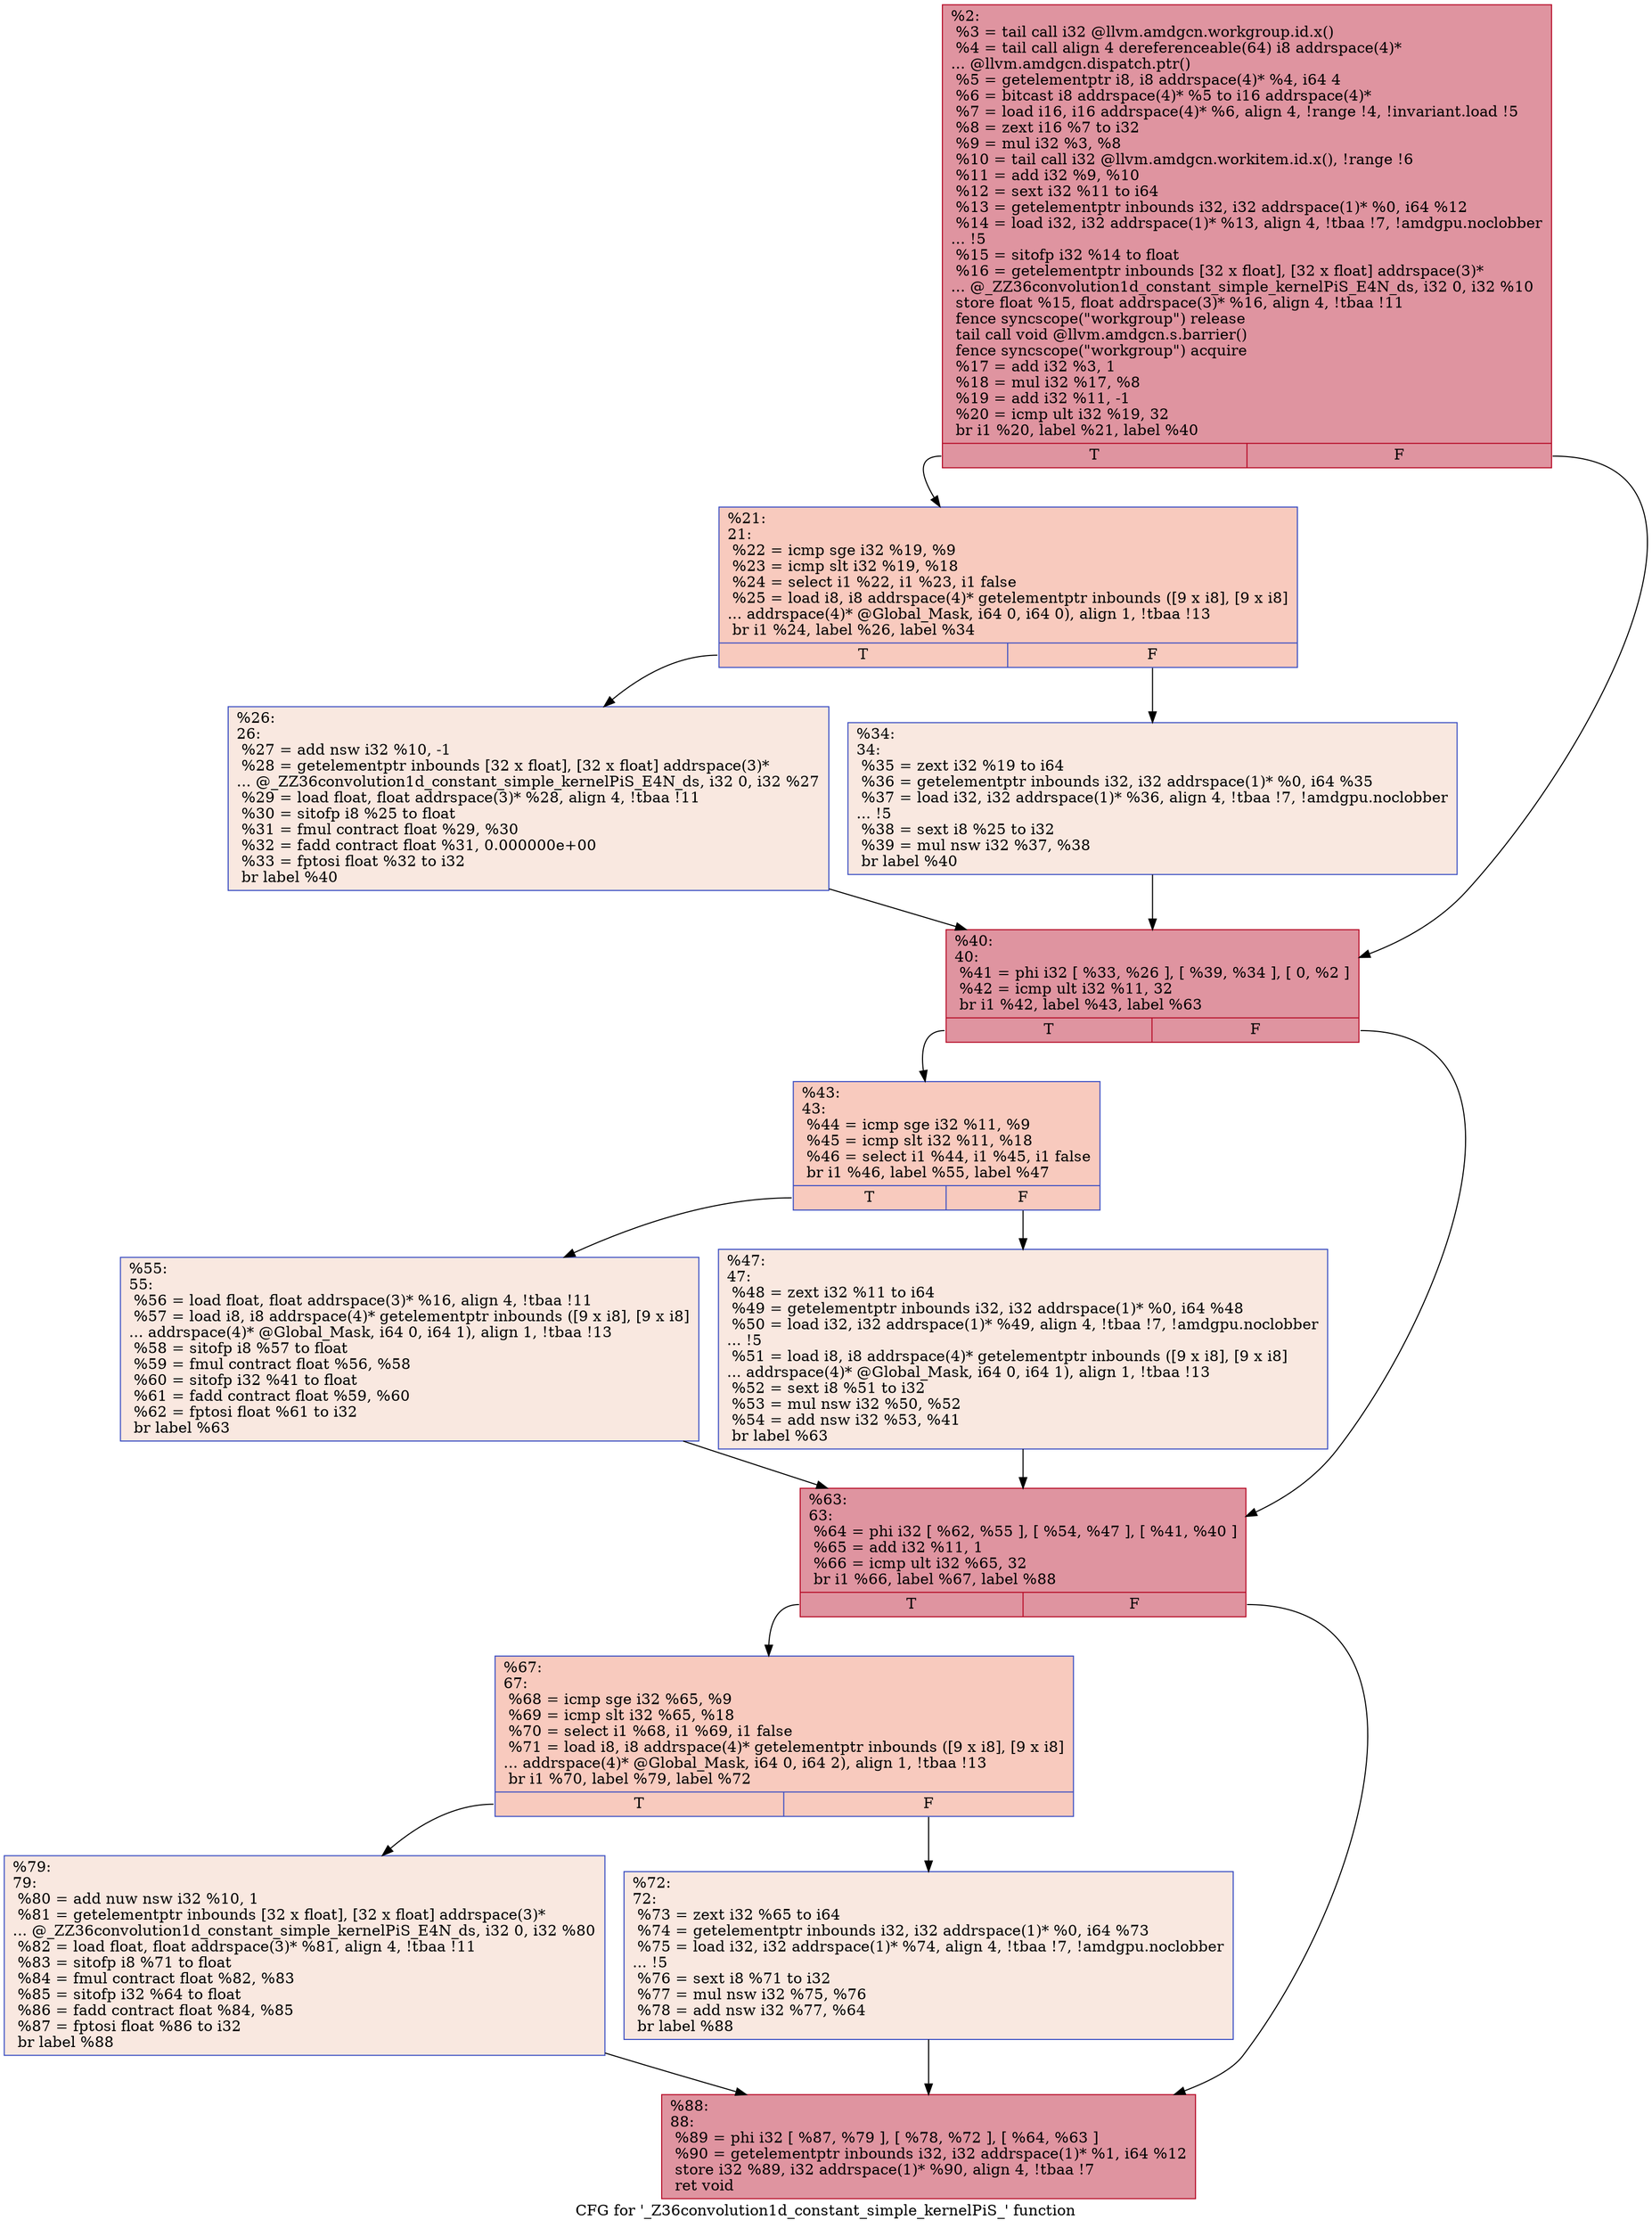 digraph "CFG for '_Z36convolution1d_constant_simple_kernelPiS_' function" {
	label="CFG for '_Z36convolution1d_constant_simple_kernelPiS_' function";

	Node0x63a98d0 [shape=record,color="#b70d28ff", style=filled, fillcolor="#b70d2870",label="{%2:\l  %3 = tail call i32 @llvm.amdgcn.workgroup.id.x()\l  %4 = tail call align 4 dereferenceable(64) i8 addrspace(4)*\l... @llvm.amdgcn.dispatch.ptr()\l  %5 = getelementptr i8, i8 addrspace(4)* %4, i64 4\l  %6 = bitcast i8 addrspace(4)* %5 to i16 addrspace(4)*\l  %7 = load i16, i16 addrspace(4)* %6, align 4, !range !4, !invariant.load !5\l  %8 = zext i16 %7 to i32\l  %9 = mul i32 %3, %8\l  %10 = tail call i32 @llvm.amdgcn.workitem.id.x(), !range !6\l  %11 = add i32 %9, %10\l  %12 = sext i32 %11 to i64\l  %13 = getelementptr inbounds i32, i32 addrspace(1)* %0, i64 %12\l  %14 = load i32, i32 addrspace(1)* %13, align 4, !tbaa !7, !amdgpu.noclobber\l... !5\l  %15 = sitofp i32 %14 to float\l  %16 = getelementptr inbounds [32 x float], [32 x float] addrspace(3)*\l... @_ZZ36convolution1d_constant_simple_kernelPiS_E4N_ds, i32 0, i32 %10\l  store float %15, float addrspace(3)* %16, align 4, !tbaa !11\l  fence syncscope(\"workgroup\") release\l  tail call void @llvm.amdgcn.s.barrier()\l  fence syncscope(\"workgroup\") acquire\l  %17 = add i32 %3, 1\l  %18 = mul i32 %17, %8\l  %19 = add i32 %11, -1\l  %20 = icmp ult i32 %19, 32\l  br i1 %20, label %21, label %40\l|{<s0>T|<s1>F}}"];
	Node0x63a98d0:s0 -> Node0x63ac3e0;
	Node0x63a98d0:s1 -> Node0x63ac470;
	Node0x63ac3e0 [shape=record,color="#3d50c3ff", style=filled, fillcolor="#ef886b70",label="{%21:\l21:                                               \l  %22 = icmp sge i32 %19, %9\l  %23 = icmp slt i32 %19, %18\l  %24 = select i1 %22, i1 %23, i1 false\l  %25 = load i8, i8 addrspace(4)* getelementptr inbounds ([9 x i8], [9 x i8]\l... addrspace(4)* @Global_Mask, i64 0, i64 0), align 1, !tbaa !13\l  br i1 %24, label %26, label %34\l|{<s0>T|<s1>F}}"];
	Node0x63ac3e0:s0 -> Node0x63aca20;
	Node0x63ac3e0:s1 -> Node0x63acab0;
	Node0x63aca20 [shape=record,color="#3d50c3ff", style=filled, fillcolor="#f1ccb870",label="{%26:\l26:                                               \l  %27 = add nsw i32 %10, -1\l  %28 = getelementptr inbounds [32 x float], [32 x float] addrspace(3)*\l... @_ZZ36convolution1d_constant_simple_kernelPiS_E4N_ds, i32 0, i32 %27\l  %29 = load float, float addrspace(3)* %28, align 4, !tbaa !11\l  %30 = sitofp i8 %25 to float\l  %31 = fmul contract float %29, %30\l  %32 = fadd contract float %31, 0.000000e+00\l  %33 = fptosi float %32 to i32\l  br label %40\l}"];
	Node0x63aca20 -> Node0x63ac470;
	Node0x63acab0 [shape=record,color="#3d50c3ff", style=filled, fillcolor="#f1ccb870",label="{%34:\l34:                                               \l  %35 = zext i32 %19 to i64\l  %36 = getelementptr inbounds i32, i32 addrspace(1)* %0, i64 %35\l  %37 = load i32, i32 addrspace(1)* %36, align 4, !tbaa !7, !amdgpu.noclobber\l... !5\l  %38 = sext i8 %25 to i32\l  %39 = mul nsw i32 %37, %38\l  br label %40\l}"];
	Node0x63acab0 -> Node0x63ac470;
	Node0x63ac470 [shape=record,color="#b70d28ff", style=filled, fillcolor="#b70d2870",label="{%40:\l40:                                               \l  %41 = phi i32 [ %33, %26 ], [ %39, %34 ], [ 0, %2 ]\l  %42 = icmp ult i32 %11, 32\l  br i1 %42, label %43, label %63\l|{<s0>T|<s1>F}}"];
	Node0x63ac470:s0 -> Node0x63aebe0;
	Node0x63ac470:s1 -> Node0x63aec30;
	Node0x63aebe0 [shape=record,color="#3d50c3ff", style=filled, fillcolor="#ef886b70",label="{%43:\l43:                                               \l  %44 = icmp sge i32 %11, %9\l  %45 = icmp slt i32 %11, %18\l  %46 = select i1 %44, i1 %45, i1 false\l  br i1 %46, label %55, label %47\l|{<s0>T|<s1>F}}"];
	Node0x63aebe0:s0 -> Node0x63aef00;
	Node0x63aebe0:s1 -> Node0x63aef50;
	Node0x63aef50 [shape=record,color="#3d50c3ff", style=filled, fillcolor="#f1ccb870",label="{%47:\l47:                                               \l  %48 = zext i32 %11 to i64\l  %49 = getelementptr inbounds i32, i32 addrspace(1)* %0, i64 %48\l  %50 = load i32, i32 addrspace(1)* %49, align 4, !tbaa !7, !amdgpu.noclobber\l... !5\l  %51 = load i8, i8 addrspace(4)* getelementptr inbounds ([9 x i8], [9 x i8]\l... addrspace(4)* @Global_Mask, i64 0, i64 1), align 1, !tbaa !13\l  %52 = sext i8 %51 to i32\l  %53 = mul nsw i32 %50, %52\l  %54 = add nsw i32 %53, %41\l  br label %63\l}"];
	Node0x63aef50 -> Node0x63aec30;
	Node0x63aef00 [shape=record,color="#3d50c3ff", style=filled, fillcolor="#f1ccb870",label="{%55:\l55:                                               \l  %56 = load float, float addrspace(3)* %16, align 4, !tbaa !11\l  %57 = load i8, i8 addrspace(4)* getelementptr inbounds ([9 x i8], [9 x i8]\l... addrspace(4)* @Global_Mask, i64 0, i64 1), align 1, !tbaa !13\l  %58 = sitofp i8 %57 to float\l  %59 = fmul contract float %56, %58\l  %60 = sitofp i32 %41 to float\l  %61 = fadd contract float %59, %60\l  %62 = fptosi float %61 to i32\l  br label %63\l}"];
	Node0x63aef00 -> Node0x63aec30;
	Node0x63aec30 [shape=record,color="#b70d28ff", style=filled, fillcolor="#b70d2870",label="{%63:\l63:                                               \l  %64 = phi i32 [ %62, %55 ], [ %54, %47 ], [ %41, %40 ]\l  %65 = add i32 %11, 1\l  %66 = icmp ult i32 %65, 32\l  br i1 %66, label %67, label %88\l|{<s0>T|<s1>F}}"];
	Node0x63aec30:s0 -> Node0x63ae0e0;
	Node0x63aec30:s1 -> Node0x63ae130;
	Node0x63ae0e0 [shape=record,color="#3d50c3ff", style=filled, fillcolor="#ef886b70",label="{%67:\l67:                                               \l  %68 = icmp sge i32 %65, %9\l  %69 = icmp slt i32 %65, %18\l  %70 = select i1 %68, i1 %69, i1 false\l  %71 = load i8, i8 addrspace(4)* getelementptr inbounds ([9 x i8], [9 x i8]\l... addrspace(4)* @Global_Mask, i64 0, i64 2), align 1, !tbaa !13\l  br i1 %70, label %79, label %72\l|{<s0>T|<s1>F}}"];
	Node0x63ae0e0:s0 -> Node0x63b0740;
	Node0x63ae0e0:s1 -> Node0x63b0790;
	Node0x63b0790 [shape=record,color="#3d50c3ff", style=filled, fillcolor="#f1ccb870",label="{%72:\l72:                                               \l  %73 = zext i32 %65 to i64\l  %74 = getelementptr inbounds i32, i32 addrspace(1)* %0, i64 %73\l  %75 = load i32, i32 addrspace(1)* %74, align 4, !tbaa !7, !amdgpu.noclobber\l... !5\l  %76 = sext i8 %71 to i32\l  %77 = mul nsw i32 %75, %76\l  %78 = add nsw i32 %77, %64\l  br label %88\l}"];
	Node0x63b0790 -> Node0x63ae130;
	Node0x63b0740 [shape=record,color="#3d50c3ff", style=filled, fillcolor="#f1ccb870",label="{%79:\l79:                                               \l  %80 = add nuw nsw i32 %10, 1\l  %81 = getelementptr inbounds [32 x float], [32 x float] addrspace(3)*\l... @_ZZ36convolution1d_constant_simple_kernelPiS_E4N_ds, i32 0, i32 %80\l  %82 = load float, float addrspace(3)* %81, align 4, !tbaa !11\l  %83 = sitofp i8 %71 to float\l  %84 = fmul contract float %82, %83\l  %85 = sitofp i32 %64 to float\l  %86 = fadd contract float %84, %85\l  %87 = fptosi float %86 to i32\l  br label %88\l}"];
	Node0x63b0740 -> Node0x63ae130;
	Node0x63ae130 [shape=record,color="#b70d28ff", style=filled, fillcolor="#b70d2870",label="{%88:\l88:                                               \l  %89 = phi i32 [ %87, %79 ], [ %78, %72 ], [ %64, %63 ]\l  %90 = getelementptr inbounds i32, i32 addrspace(1)* %1, i64 %12\l  store i32 %89, i32 addrspace(1)* %90, align 4, !tbaa !7\l  ret void\l}"];
}
